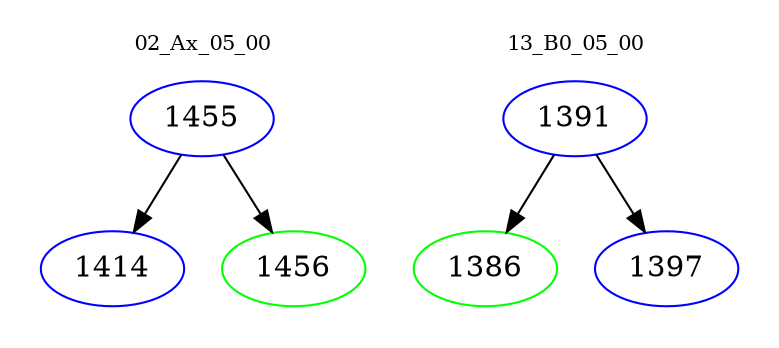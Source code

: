 digraph{
subgraph cluster_0 {
color = white
label = "02_Ax_05_00";
fontsize=10;
T0_1455 [label="1455", color="blue"]
T0_1455 -> T0_1414 [color="black"]
T0_1414 [label="1414", color="blue"]
T0_1455 -> T0_1456 [color="black"]
T0_1456 [label="1456", color="green"]
}
subgraph cluster_1 {
color = white
label = "13_B0_05_00";
fontsize=10;
T1_1391 [label="1391", color="blue"]
T1_1391 -> T1_1386 [color="black"]
T1_1386 [label="1386", color="green"]
T1_1391 -> T1_1397 [color="black"]
T1_1397 [label="1397", color="blue"]
}
}
